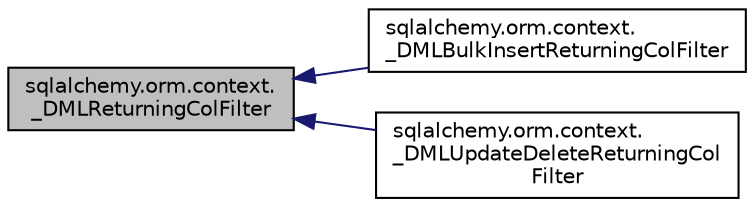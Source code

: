 digraph "sqlalchemy.orm.context._DMLReturningColFilter"
{
 // LATEX_PDF_SIZE
  edge [fontname="Helvetica",fontsize="10",labelfontname="Helvetica",labelfontsize="10"];
  node [fontname="Helvetica",fontsize="10",shape=record];
  rankdir="LR";
  Node1 [label="sqlalchemy.orm.context.\l_DMLReturningColFilter",height=0.2,width=0.4,color="black", fillcolor="grey75", style="filled", fontcolor="black",tooltip=" "];
  Node1 -> Node2 [dir="back",color="midnightblue",fontsize="10",style="solid",fontname="Helvetica"];
  Node2 [label="sqlalchemy.orm.context.\l_DMLBulkInsertReturningColFilter",height=0.2,width=0.4,color="black", fillcolor="white", style="filled",URL="$classsqlalchemy_1_1orm_1_1context_1_1__DMLBulkInsertReturningColFilter.html",tooltip=" "];
  Node1 -> Node3 [dir="back",color="midnightblue",fontsize="10",style="solid",fontname="Helvetica"];
  Node3 [label="sqlalchemy.orm.context.\l_DMLUpdateDeleteReturningCol\lFilter",height=0.2,width=0.4,color="black", fillcolor="white", style="filled",URL="$classsqlalchemy_1_1orm_1_1context_1_1__DMLUpdateDeleteReturningColFilter.html",tooltip=" "];
}

